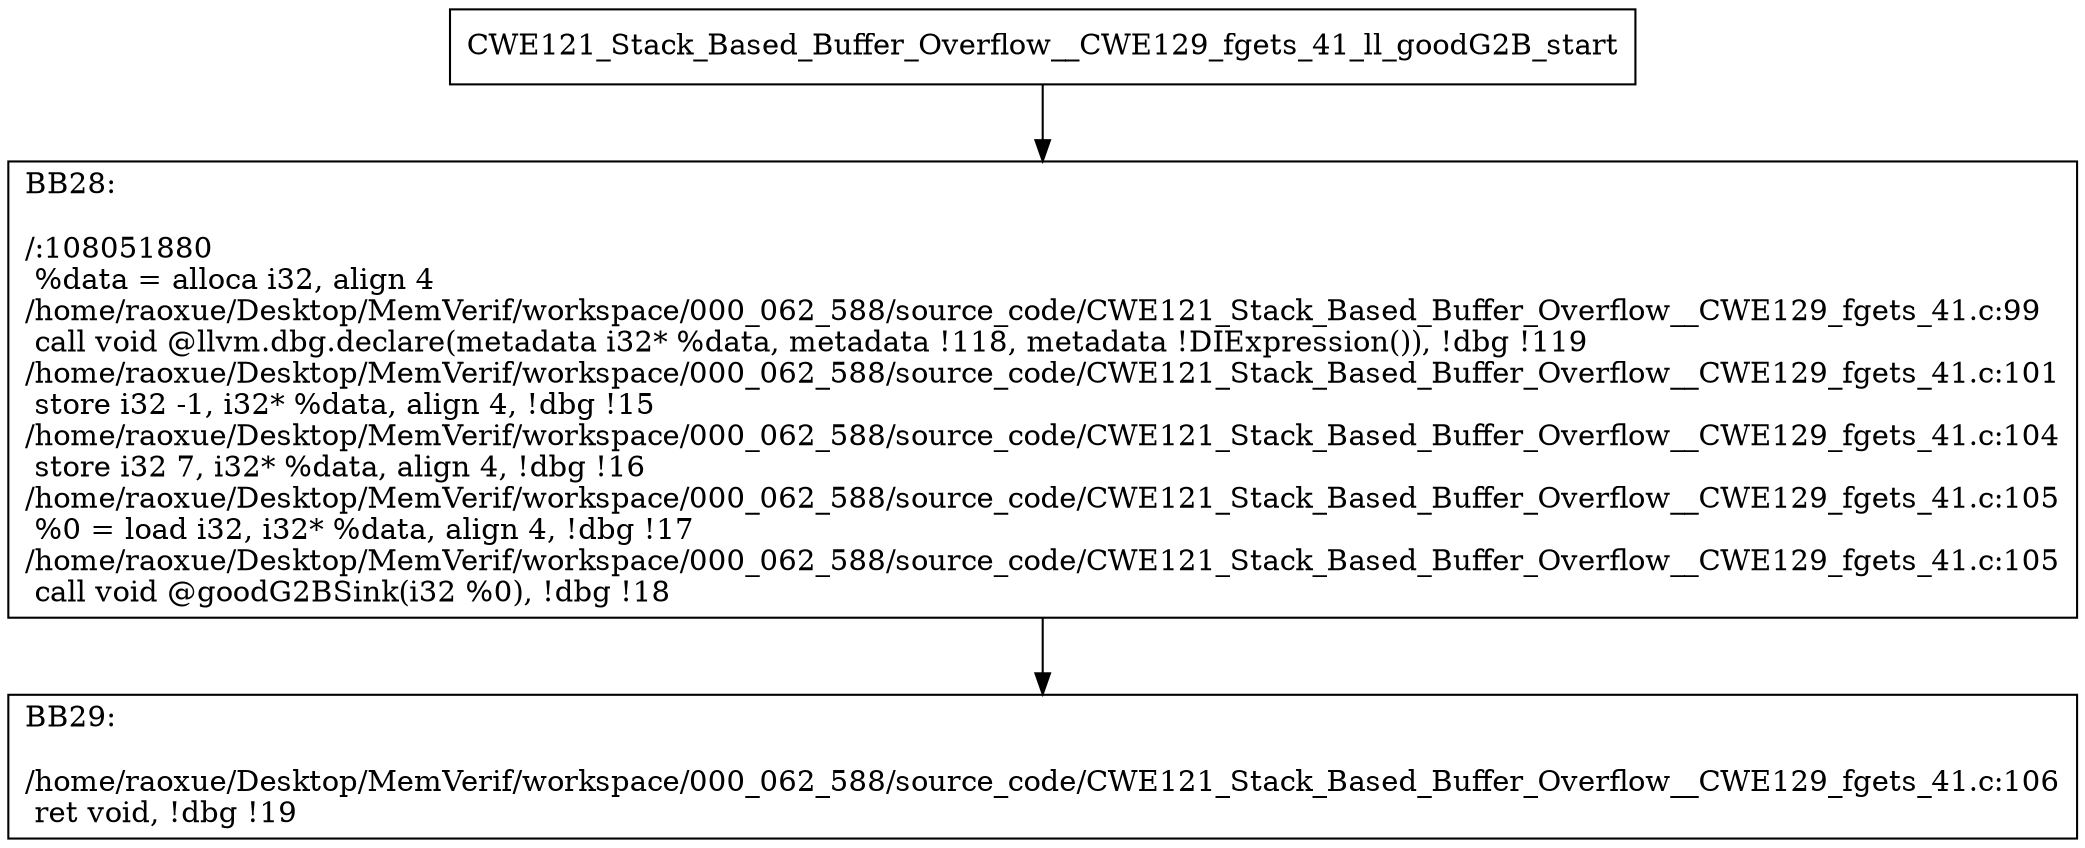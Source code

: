 digraph "CFG for'CWE121_Stack_Based_Buffer_Overflow__CWE129_fgets_41_ll_goodG2B' function" {
	BBCWE121_Stack_Based_Buffer_Overflow__CWE129_fgets_41_ll_goodG2B_start[shape=record,label="{CWE121_Stack_Based_Buffer_Overflow__CWE129_fgets_41_ll_goodG2B_start}"];
	BBCWE121_Stack_Based_Buffer_Overflow__CWE129_fgets_41_ll_goodG2B_start-> CWE121_Stack_Based_Buffer_Overflow__CWE129_fgets_41_ll_goodG2BBB28;
	CWE121_Stack_Based_Buffer_Overflow__CWE129_fgets_41_ll_goodG2BBB28 [shape=record, label="{BB28:\l\l/:108051880\l
  %data = alloca i32, align 4\l
/home/raoxue/Desktop/MemVerif/workspace/000_062_588/source_code/CWE121_Stack_Based_Buffer_Overflow__CWE129_fgets_41.c:99\l
  call void @llvm.dbg.declare(metadata i32* %data, metadata !118, metadata !DIExpression()), !dbg !119\l
/home/raoxue/Desktop/MemVerif/workspace/000_062_588/source_code/CWE121_Stack_Based_Buffer_Overflow__CWE129_fgets_41.c:101\l
  store i32 -1, i32* %data, align 4, !dbg !15\l
/home/raoxue/Desktop/MemVerif/workspace/000_062_588/source_code/CWE121_Stack_Based_Buffer_Overflow__CWE129_fgets_41.c:104\l
  store i32 7, i32* %data, align 4, !dbg !16\l
/home/raoxue/Desktop/MemVerif/workspace/000_062_588/source_code/CWE121_Stack_Based_Buffer_Overflow__CWE129_fgets_41.c:105\l
  %0 = load i32, i32* %data, align 4, !dbg !17\l
/home/raoxue/Desktop/MemVerif/workspace/000_062_588/source_code/CWE121_Stack_Based_Buffer_Overflow__CWE129_fgets_41.c:105\l
  call void @goodG2BSink(i32 %0), !dbg !18\l
}"];
	CWE121_Stack_Based_Buffer_Overflow__CWE129_fgets_41_ll_goodG2BBB28-> CWE121_Stack_Based_Buffer_Overflow__CWE129_fgets_41_ll_goodG2BBB29;
	CWE121_Stack_Based_Buffer_Overflow__CWE129_fgets_41_ll_goodG2BBB29 [shape=record, label="{BB29:\l\l/home/raoxue/Desktop/MemVerif/workspace/000_062_588/source_code/CWE121_Stack_Based_Buffer_Overflow__CWE129_fgets_41.c:106\l
  ret void, !dbg !19\l
}"];
}
